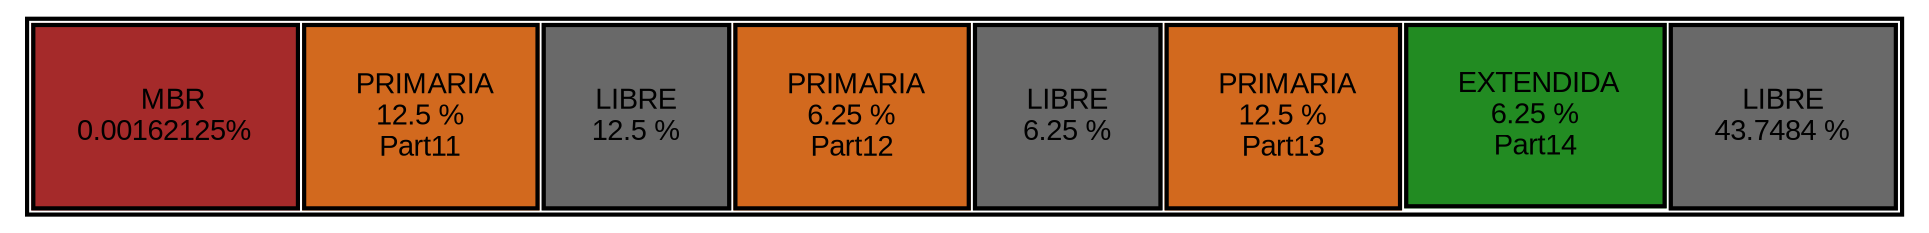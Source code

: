 digraph G{
node [fontname="Arial"];
node [shape=none]
a0[label=<<TABLE border="2" cellspacing="1" cellpadding="20">
<TR>
<TD rowspan="2" bgcolor="brown">  MBR<BR/>0.00162125%</TD>
<TD rowspan="2" bgcolor="Chocolate"> PRIMARIA<BR/>12.5 %<BR/>Part11</TD>
<TD rowspan="2" bgcolor="DimGray"> LIBRE <BR/>12.5 %</TD>
<TD rowspan="2" bgcolor="Chocolate"> PRIMARIA<BR/>6.25 %<BR/>Part12</TD>
<TD rowspan="2" bgcolor="DimGray"> LIBRE <BR/>6.25 %</TD>
<TD rowspan="2" bgcolor="Chocolate"> PRIMARIA<BR/>12.5 %<BR/>Part13</TD>
<TD bgcolor="ForestGreen"> EXTENDIDA<BR/>6.25 %<BR/>Part14</TD>
<TD rowspan="2" bgcolor="DimGray"> LIBRE <BR/>43.7484 %</TD>
</TR>
</TABLE>>];
}